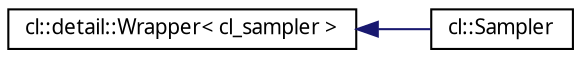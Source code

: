 digraph G
{
  edge [fontname="FreeSans.ttf",fontsize="10",labelfontname="FreeSans.ttf",labelfontsize="10"];
  node [fontname="FreeSans.ttf",fontsize="10",shape=record];
  rankdir=LR;
  Node1 [label="cl::detail::Wrapper\< cl_sampler \>",height=0.2,width=0.4,color="black", fillcolor="white", style="filled",URL="$classcl_1_1detail_1_1_wrapper.html"];
  Node1 -> Node2 [dir=back,color="midnightblue",fontsize="10",style="solid",fontname="FreeSans.ttf"];
  Node2 [label="cl::Sampler",height=0.2,width=0.4,color="black", fillcolor="white", style="filled",URL="$classcl_1_1_sampler.html",tooltip="Sampler interface for cl_sampler."];
}
